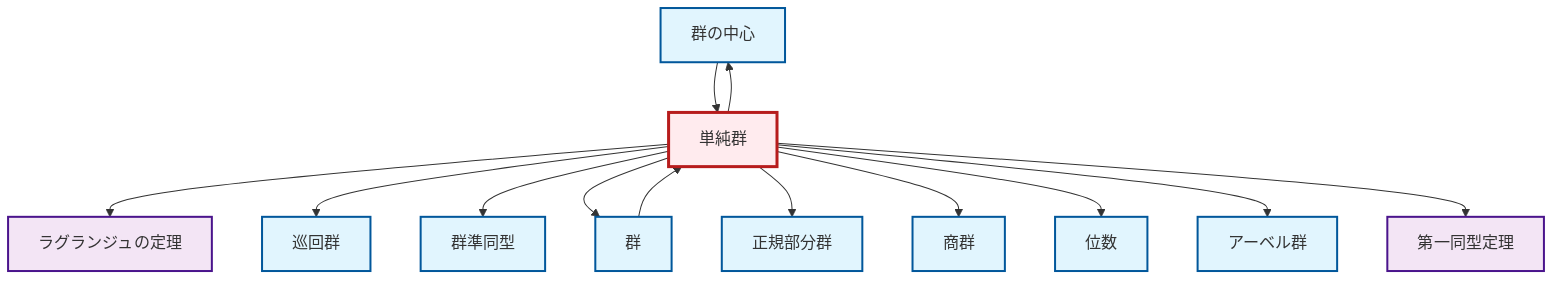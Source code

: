 graph TD
    classDef definition fill:#e1f5fe,stroke:#01579b,stroke-width:2px
    classDef theorem fill:#f3e5f5,stroke:#4a148c,stroke-width:2px
    classDef axiom fill:#fff3e0,stroke:#e65100,stroke-width:2px
    classDef example fill:#e8f5e9,stroke:#1b5e20,stroke-width:2px
    classDef current fill:#ffebee,stroke:#b71c1c,stroke-width:3px
    thm-lagrange["ラグランジュの定理"]:::theorem
    def-normal-subgroup["正規部分群"]:::definition
    thm-first-isomorphism["第一同型定理"]:::theorem
    def-center-of-group["群の中心"]:::definition
    def-homomorphism["群準同型"]:::definition
    def-group["群"]:::definition
    def-abelian-group["アーベル群"]:::definition
    def-cyclic-group["巡回群"]:::definition
    def-order["位数"]:::definition
    def-simple-group["単純群"]:::definition
    def-quotient-group["商群"]:::definition
    def-simple-group --> thm-lagrange
    def-group --> def-simple-group
    def-simple-group --> def-center-of-group
    def-simple-group --> def-cyclic-group
    def-simple-group --> def-homomorphism
    def-simple-group --> def-group
    def-simple-group --> def-normal-subgroup
    def-simple-group --> def-quotient-group
    def-center-of-group --> def-simple-group
    def-simple-group --> def-order
    def-simple-group --> def-abelian-group
    def-simple-group --> thm-first-isomorphism
    class def-simple-group current